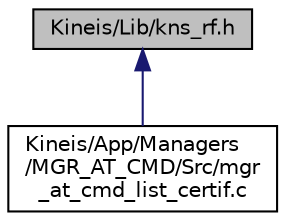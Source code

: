 digraph "Kineis/Lib/kns_rf.h"
{
 // INTERACTIVE_SVG=YES
 // LATEX_PDF_SIZE
  edge [fontname="Helvetica",fontsize="10",labelfontname="Helvetica",labelfontsize="10"];
  node [fontname="Helvetica",fontsize="10",shape=record];
  Node1 [label="Kineis/Lib/kns_rf.h",height=0.2,width=0.4,color="black", fillcolor="grey75", style="filled", fontcolor="black",tooltip="Device communication driver for Kinéis radio frequence."];
  Node1 -> Node2 [dir="back",color="midnightblue",fontsize="10",style="solid",fontname="Helvetica"];
  Node2 [label="Kineis/App/Managers\l/MGR_AT_CMD/Src/mgr\l_at_cmd_list_certif.c",height=0.2,width=0.4,color="black", fillcolor="white", style="filled",URL="$d2/d04/mgr__at__cmd__list__certif_8c.html",tooltip="subset of AT commands concerning specifics for certification"];
}

